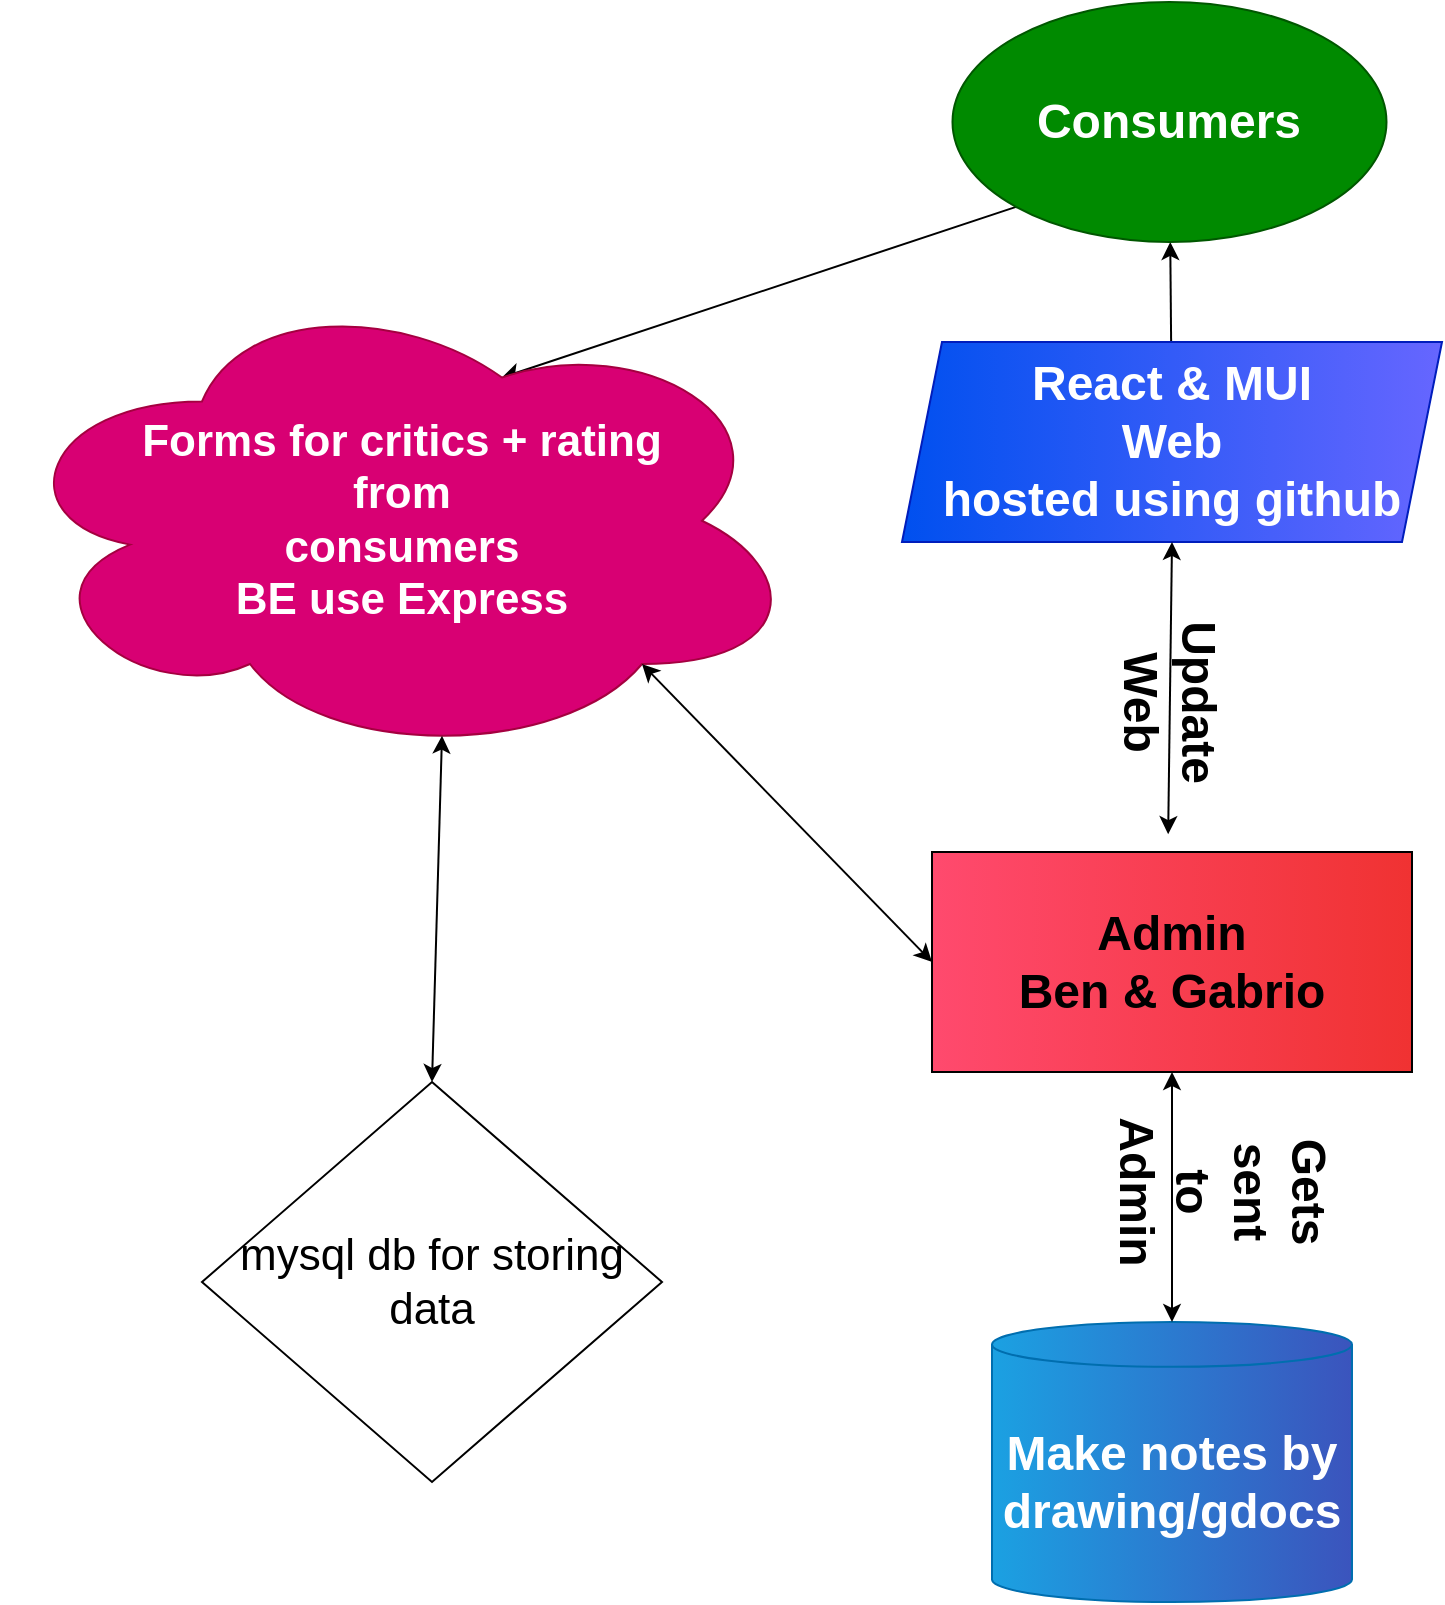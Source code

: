 <mxfile>
    <diagram id="T9zI-BnnAmOnSXbP3jJR" name="Page-1">
        <mxGraphModel dx="1803" dy="893" grid="1" gridSize="10" guides="1" tooltips="1" connect="1" arrows="1" fold="1" page="1" pageScale="1" pageWidth="850" pageHeight="1100" math="0" shadow="0">
            <root>
                <mxCell id="0"/>
                <mxCell id="1" parent="0"/>
                <mxCell id="2" value="Make notes by drawing/gdocs" style="shape=cylinder3;whiteSpace=wrap;html=1;boundedLbl=1;backgroundOutline=1;size=11.214;fillColor=#1ba1e2;fontColor=#ffffff;strokeColor=#006EAF;gradientColor=#3B54BD;gradientDirection=east;fontFamily=Helvetica;fontStyle=1;fontSize=24;" parent="1" vertex="1">
                    <mxGeometry x="505" y="810" width="180" height="140" as="geometry"/>
                </mxCell>
                <mxCell id="4" value="Admin&lt;br&gt;Ben &amp;amp; Gabrio" style="whiteSpace=wrap;html=1;fontSize=24;gradientDirection=east;fontStyle=1;labelBackgroundColor=none;fillColor=#FF4A6E;gradientColor=#F03232;" parent="1" vertex="1">
                    <mxGeometry x="475" y="575" width="240" height="110" as="geometry"/>
                </mxCell>
                <mxCell id="32" value="" style="edgeStyle=none;html=1;" parent="1" source="19" target="31" edge="1">
                    <mxGeometry relative="1" as="geometry"/>
                </mxCell>
                <mxCell id="19" value="React &amp;amp; MUI&lt;br&gt;Web&lt;br&gt;hosted using github" style="shape=parallelogram;perimeter=parallelogramPerimeter;whiteSpace=wrap;html=1;fixedSize=1;shadow=0;labelBackgroundColor=none;fontFamily=Helvetica;fontSize=24;fillColor=#0050ef;gradientDirection=east;fontColor=#ffffff;strokeColor=#001DBC;gradientColor=#6666FF;fontStyle=1" parent="1" vertex="1">
                    <mxGeometry x="460" y="320" width="270" height="100" as="geometry"/>
                </mxCell>
                <mxCell id="20" value="" style="endArrow=classic;startArrow=classic;html=1;fontFamily=Helvetica;fontSize=24;entryX=0.5;entryY=1;entryDx=0;entryDy=0;exitX=0.492;exitY=-0.081;exitDx=0;exitDy=0;exitPerimeter=0;" parent="1" source="4" target="19" edge="1">
                    <mxGeometry width="50" height="50" relative="1" as="geometry">
                        <mxPoint x="490" y="550" as="sourcePoint"/>
                        <mxPoint x="540" y="500" as="targetPoint"/>
                    </mxGeometry>
                </mxCell>
                <mxCell id="21" value="" style="endArrow=classic;startArrow=classic;html=1;fontFamily=Helvetica;fontSize=24;exitX=0.5;exitY=1;exitDx=0;exitDy=0;entryX=0.5;entryY=0;entryDx=0;entryDy=0;entryPerimeter=0;" parent="1" source="4" target="2" edge="1">
                    <mxGeometry width="50" height="50" relative="1" as="geometry">
                        <mxPoint x="500" y="640" as="sourcePoint"/>
                        <mxPoint x="680" y="835" as="targetPoint"/>
                    </mxGeometry>
                </mxCell>
                <mxCell id="23" value="Update Web" style="text;html=1;strokeColor=none;fillColor=none;align=center;verticalAlign=middle;whiteSpace=wrap;rounded=0;shadow=0;labelBackgroundColor=none;fontFamily=Helvetica;fontSize=24;rotation=90;fontStyle=1" parent="1" vertex="1">
                    <mxGeometry x="538.75" y="498.75" width="110" height="2.5" as="geometry"/>
                </mxCell>
                <mxCell id="28" value="Gets sent to Admin" style="text;html=1;strokeColor=none;fillColor=none;align=center;verticalAlign=middle;whiteSpace=wrap;rounded=0;shadow=0;labelBackgroundColor=none;fontFamily=Helvetica;fontSize=24;rotation=90;fontStyle=1" parent="1" vertex="1">
                    <mxGeometry x="590" y="730" width="60" height="30" as="geometry"/>
                </mxCell>
                <mxCell id="34" style="edgeStyle=none;html=1;exitX=0;exitY=1;exitDx=0;exitDy=0;entryX=0.625;entryY=0.2;entryDx=0;entryDy=0;entryPerimeter=0;" edge="1" parent="1" source="31" target="33">
                    <mxGeometry relative="1" as="geometry"/>
                </mxCell>
                <mxCell id="31" value="Consumers" style="ellipse;whiteSpace=wrap;html=1;fontSize=24;fillColor=#008a00;strokeColor=#005700;fontColor=#ffffff;shadow=0;labelBackgroundColor=none;gradientDirection=east;fontStyle=1;" parent="1" vertex="1">
                    <mxGeometry x="485.25" y="150" width="217" height="120" as="geometry"/>
                </mxCell>
                <mxCell id="33" value="&lt;font style=&quot;font-size: 22px;&quot;&gt;&lt;span style=&quot;font-size: 22px;&quot;&gt;Forms for c&lt;/span&gt;&lt;span style=&quot;font-size: 22px;&quot;&gt;ritics + rating&lt;br style=&quot;font-size: 22px;&quot;&gt;from&lt;/span&gt;&lt;span style=&quot;font-size: 22px;&quot;&gt;&lt;br style=&quot;font-size: 22px;&quot;&gt;consumers&lt;br style=&quot;font-size: 22px;&quot;&gt;BE use Express&lt;br style=&quot;font-size: 22px;&quot;&gt;&lt;/span&gt;&lt;/font&gt;" style="ellipse;shape=cloud;whiteSpace=wrap;html=1;fillColor=#d80073;fontColor=#ffffff;strokeColor=#A50040;fontSize=22;fontStyle=1" vertex="1" parent="1">
                    <mxGeometry x="10" y="290" width="400" height="238.75" as="geometry"/>
                </mxCell>
                <mxCell id="37" value="mysql db for storing data" style="rhombus;whiteSpace=wrap;html=1;fontSize=22;" vertex="1" parent="1">
                    <mxGeometry x="110" y="690" width="230" height="200" as="geometry"/>
                </mxCell>
                <mxCell id="39" value="" style="endArrow=classic;startArrow=classic;html=1;fontSize=22;exitX=0.5;exitY=0;exitDx=0;exitDy=0;entryX=0.55;entryY=0.95;entryDx=0;entryDy=0;entryPerimeter=0;" edge="1" parent="1" source="37" target="33">
                    <mxGeometry width="50" height="50" relative="1" as="geometry">
                        <mxPoint x="350" y="560" as="sourcePoint"/>
                        <mxPoint x="400" y="510" as="targetPoint"/>
                    </mxGeometry>
                </mxCell>
                <mxCell id="40" value="" style="endArrow=classic;startArrow=classic;html=1;fontSize=22;exitX=0;exitY=0.5;exitDx=0;exitDy=0;entryX=0.8;entryY=0.8;entryDx=0;entryDy=0;entryPerimeter=0;" edge="1" parent="1" source="4" target="33">
                    <mxGeometry width="50" height="50" relative="1" as="geometry">
                        <mxPoint x="235" y="700" as="sourcePoint"/>
                        <mxPoint x="240" y="526.813" as="targetPoint"/>
                    </mxGeometry>
                </mxCell>
            </root>
        </mxGraphModel>
    </diagram>
</mxfile>